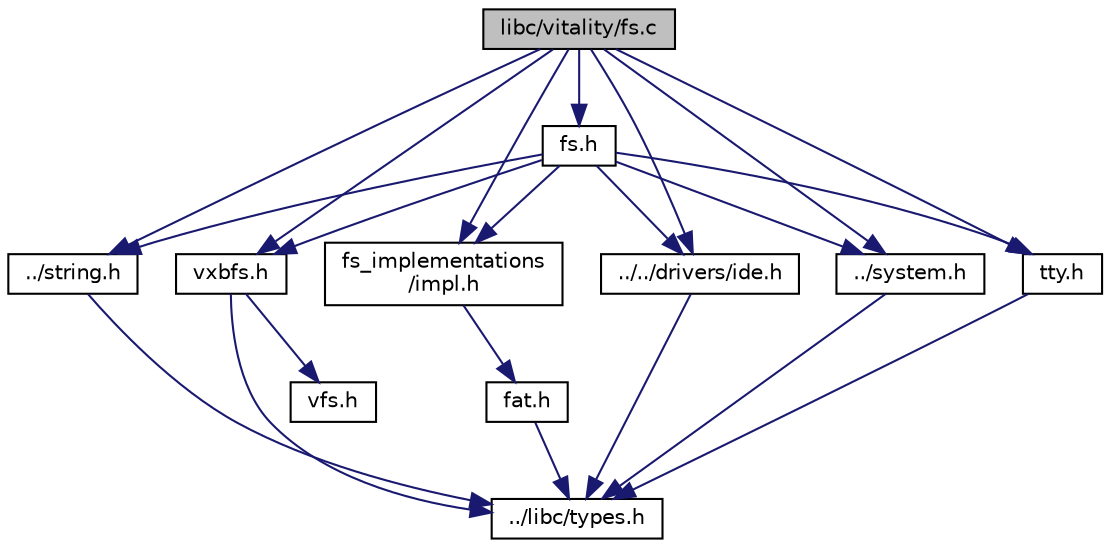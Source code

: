 digraph "libc/vitality/fs.c"
{
  edge [fontname="Helvetica",fontsize="10",labelfontname="Helvetica",labelfontsize="10"];
  node [fontname="Helvetica",fontsize="10",shape=record];
  Node0 [label="libc/vitality/fs.c",height=0.2,width=0.4,color="black", fillcolor="grey75", style="filled", fontcolor="black"];
  Node0 -> Node1 [color="midnightblue",fontsize="10",style="solid"];
  Node1 [label="fs.h",height=0.2,width=0.4,color="black", fillcolor="white", style="filled",URL="$a00152.html"];
  Node1 -> Node2 [color="midnightblue",fontsize="10",style="solid"];
  Node2 [label="../../drivers/ide.h",height=0.2,width=0.4,color="black", fillcolor="white", style="filled",URL="$a00035.html"];
  Node2 -> Node3 [color="midnightblue",fontsize="10",style="solid"];
  Node3 [label="../libc/types.h",height=0.2,width=0.4,color="black", fillcolor="white", style="filled",URL="$a00140.html"];
  Node1 -> Node4 [color="midnightblue",fontsize="10",style="solid"];
  Node4 [label="../system.h",height=0.2,width=0.4,color="black", fillcolor="white", style="filled",URL="$a00134.html"];
  Node4 -> Node3 [color="midnightblue",fontsize="10",style="solid"];
  Node1 -> Node5 [color="midnightblue",fontsize="10",style="solid"];
  Node5 [label="tty.h",height=0.2,width=0.4,color="black", fillcolor="white", style="filled",URL="$a00182.html"];
  Node5 -> Node3 [color="midnightblue",fontsize="10",style="solid"];
  Node1 -> Node6 [color="midnightblue",fontsize="10",style="solid"];
  Node6 [label="../string.h",height=0.2,width=0.4,color="black", fillcolor="white", style="filled",URL="$a00128.html"];
  Node6 -> Node3 [color="midnightblue",fontsize="10",style="solid"];
  Node1 -> Node7 [color="midnightblue",fontsize="10",style="solid"];
  Node7 [label="vxbfs.h",height=0.2,width=0.4,color="black", fillcolor="white", style="filled",URL="$a00206.html"];
  Node7 -> Node3 [color="midnightblue",fontsize="10",style="solid"];
  Node7 -> Node8 [color="midnightblue",fontsize="10",style="solid"];
  Node8 [label="vfs.h",height=0.2,width=0.4,color="black", fillcolor="white", style="filled",URL="$a00191.html"];
  Node1 -> Node9 [color="midnightblue",fontsize="10",style="solid"];
  Node9 [label="fs_implementations\l/impl.h",height=0.2,width=0.4,color="black", fillcolor="white", style="filled",URL="$a00161.html"];
  Node9 -> Node10 [color="midnightblue",fontsize="10",style="solid"];
  Node10 [label="fat.h",height=0.2,width=0.4,color="black", fillcolor="white", style="filled",URL="$a00158.html"];
  Node10 -> Node3 [color="midnightblue",fontsize="10",style="solid"];
  Node0 -> Node2 [color="midnightblue",fontsize="10",style="solid"];
  Node0 -> Node4 [color="midnightblue",fontsize="10",style="solid"];
  Node0 -> Node5 [color="midnightblue",fontsize="10",style="solid"];
  Node0 -> Node6 [color="midnightblue",fontsize="10",style="solid"];
  Node0 -> Node7 [color="midnightblue",fontsize="10",style="solid"];
  Node0 -> Node9 [color="midnightblue",fontsize="10",style="solid"];
}
